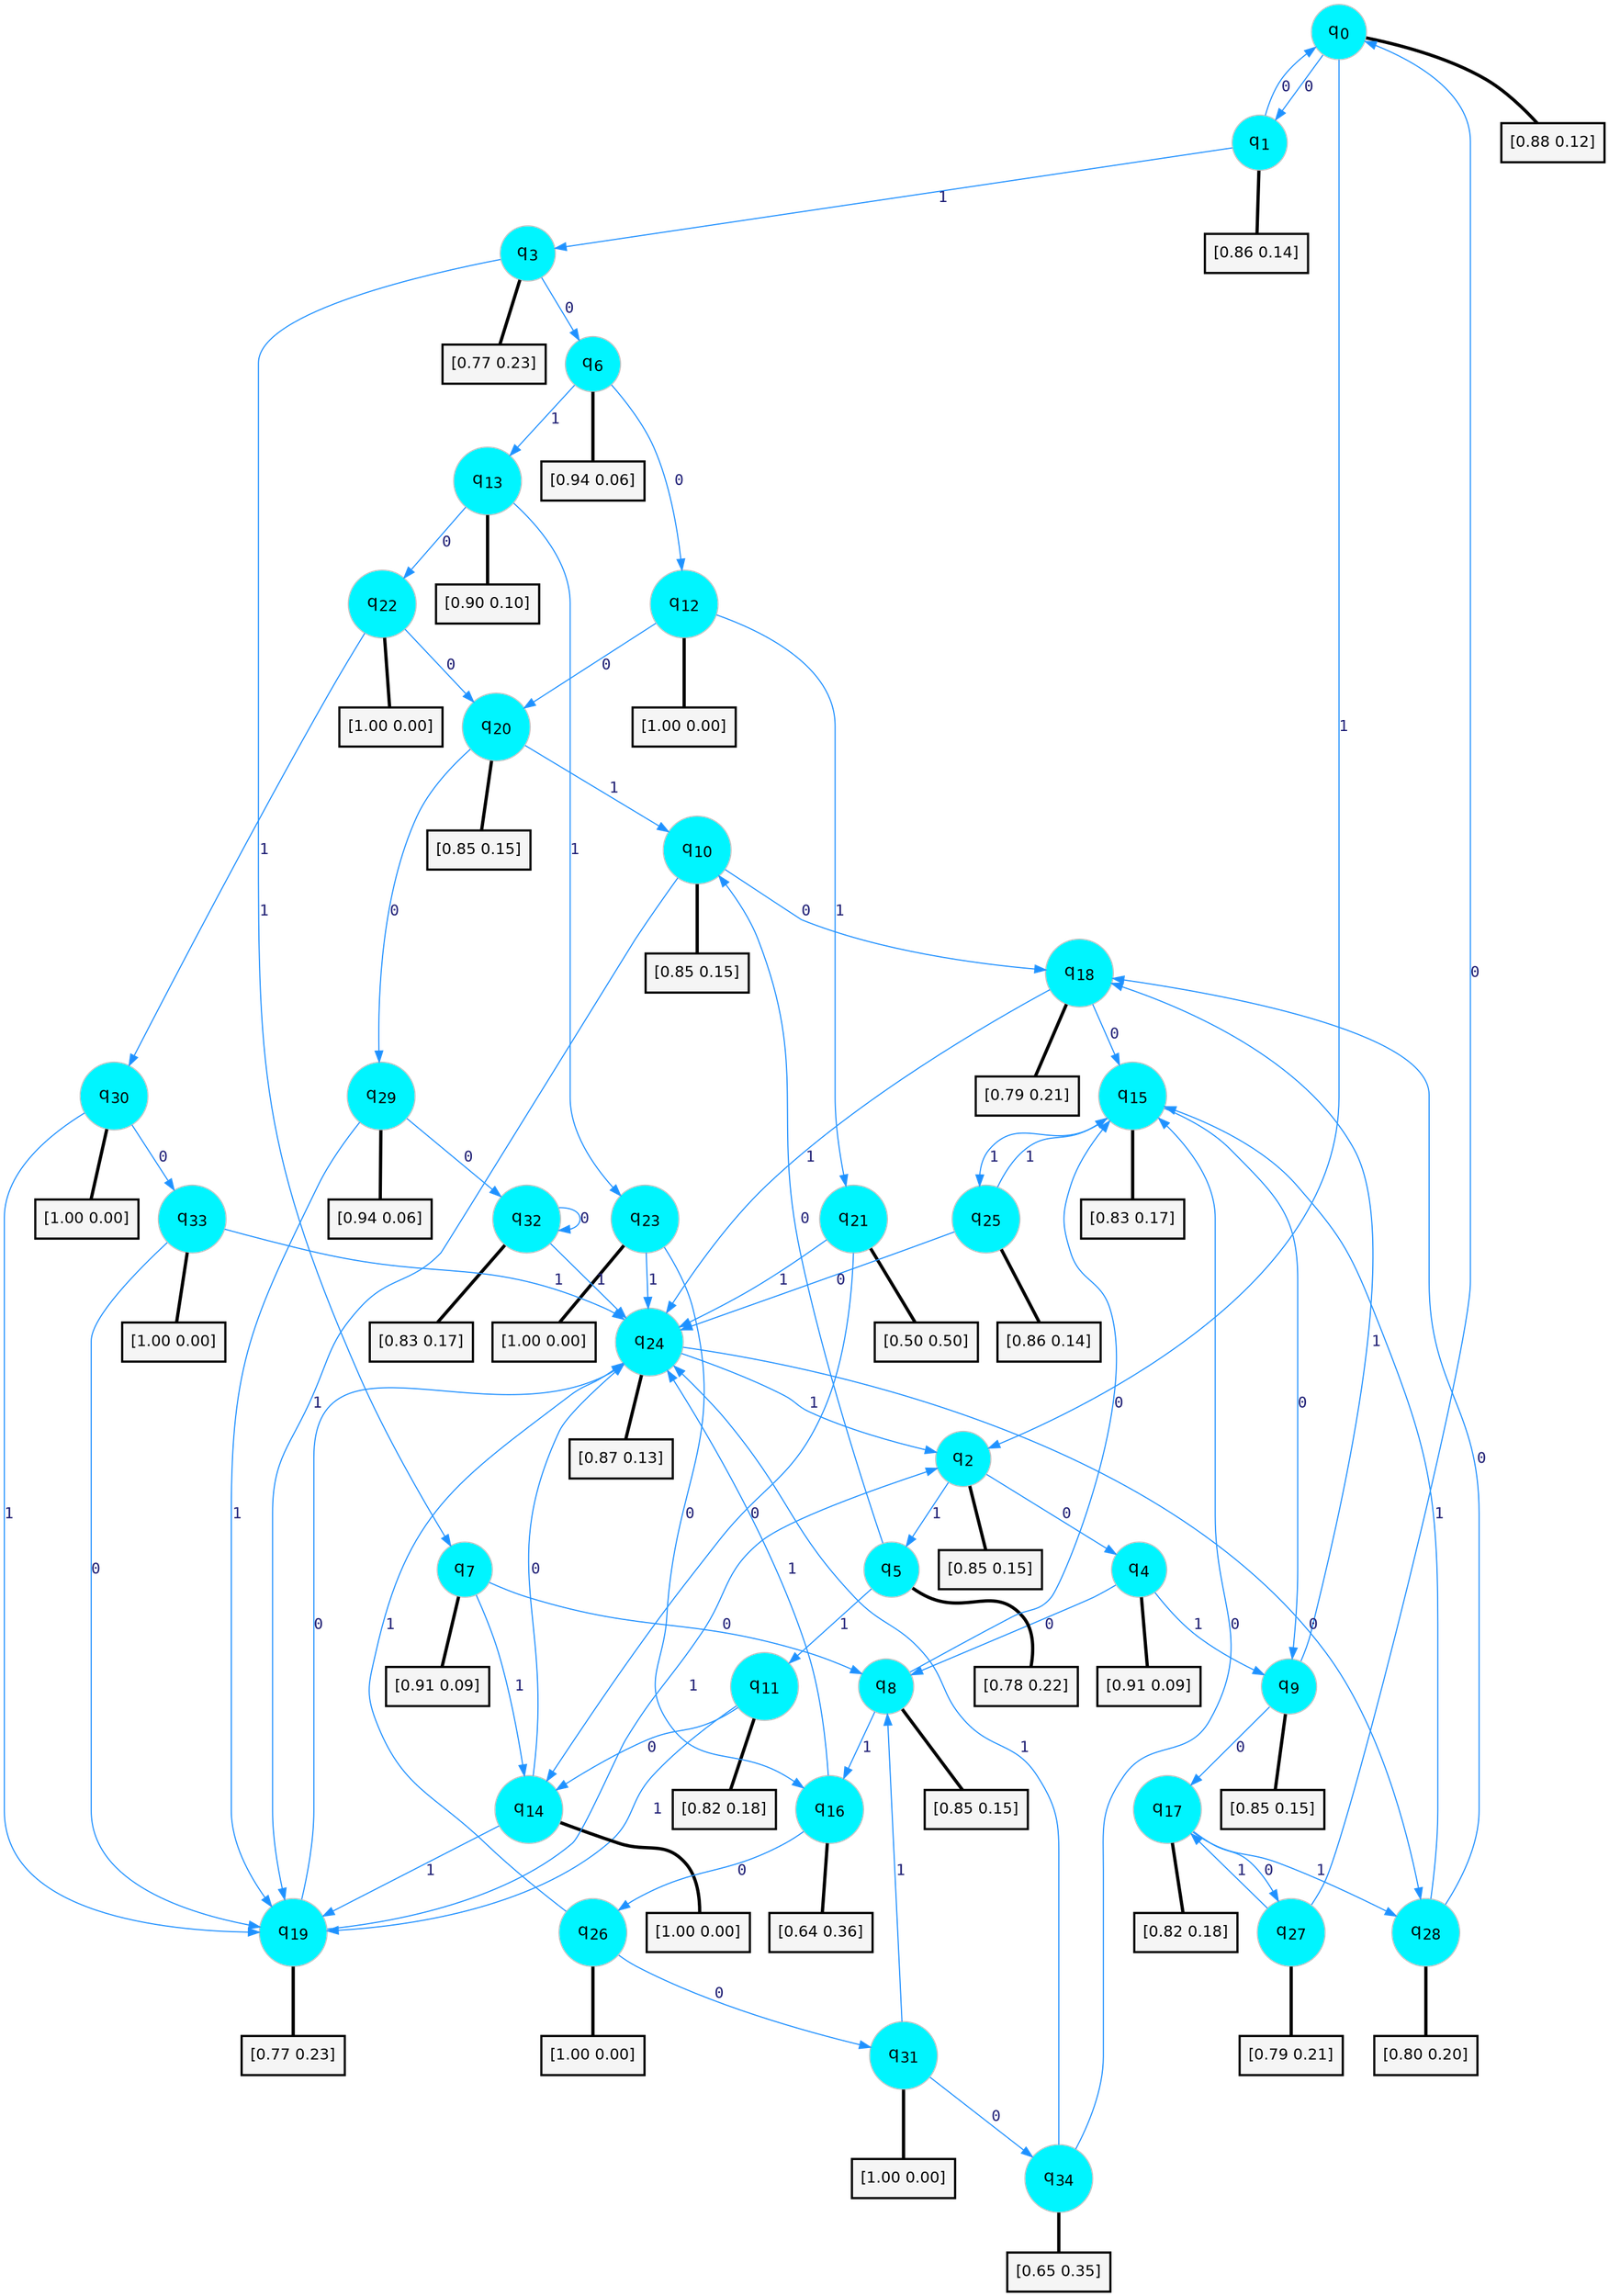 digraph G {
graph [
bgcolor=transparent, dpi=300, rankdir=TD, size="40,25"];
node [
color=gray, fillcolor=turquoise1, fontcolor=black, fontname=Helvetica, fontsize=16, fontweight=bold, shape=circle, style=filled];
edge [
arrowsize=1, color=dodgerblue1, fontcolor=midnightblue, fontname=courier, fontweight=bold, penwidth=1, style=solid, weight=20];
0[label=<q<SUB>0</SUB>>];
1[label=<q<SUB>1</SUB>>];
2[label=<q<SUB>2</SUB>>];
3[label=<q<SUB>3</SUB>>];
4[label=<q<SUB>4</SUB>>];
5[label=<q<SUB>5</SUB>>];
6[label=<q<SUB>6</SUB>>];
7[label=<q<SUB>7</SUB>>];
8[label=<q<SUB>8</SUB>>];
9[label=<q<SUB>9</SUB>>];
10[label=<q<SUB>10</SUB>>];
11[label=<q<SUB>11</SUB>>];
12[label=<q<SUB>12</SUB>>];
13[label=<q<SUB>13</SUB>>];
14[label=<q<SUB>14</SUB>>];
15[label=<q<SUB>15</SUB>>];
16[label=<q<SUB>16</SUB>>];
17[label=<q<SUB>17</SUB>>];
18[label=<q<SUB>18</SUB>>];
19[label=<q<SUB>19</SUB>>];
20[label=<q<SUB>20</SUB>>];
21[label=<q<SUB>21</SUB>>];
22[label=<q<SUB>22</SUB>>];
23[label=<q<SUB>23</SUB>>];
24[label=<q<SUB>24</SUB>>];
25[label=<q<SUB>25</SUB>>];
26[label=<q<SUB>26</SUB>>];
27[label=<q<SUB>27</SUB>>];
28[label=<q<SUB>28</SUB>>];
29[label=<q<SUB>29</SUB>>];
30[label=<q<SUB>30</SUB>>];
31[label=<q<SUB>31</SUB>>];
32[label=<q<SUB>32</SUB>>];
33[label=<q<SUB>33</SUB>>];
34[label=<q<SUB>34</SUB>>];
35[label="[0.88 0.12]", shape=box,fontcolor=black, fontname=Helvetica, fontsize=14, penwidth=2, fillcolor=whitesmoke,color=black];
36[label="[0.86 0.14]", shape=box,fontcolor=black, fontname=Helvetica, fontsize=14, penwidth=2, fillcolor=whitesmoke,color=black];
37[label="[0.85 0.15]", shape=box,fontcolor=black, fontname=Helvetica, fontsize=14, penwidth=2, fillcolor=whitesmoke,color=black];
38[label="[0.77 0.23]", shape=box,fontcolor=black, fontname=Helvetica, fontsize=14, penwidth=2, fillcolor=whitesmoke,color=black];
39[label="[0.91 0.09]", shape=box,fontcolor=black, fontname=Helvetica, fontsize=14, penwidth=2, fillcolor=whitesmoke,color=black];
40[label="[0.78 0.22]", shape=box,fontcolor=black, fontname=Helvetica, fontsize=14, penwidth=2, fillcolor=whitesmoke,color=black];
41[label="[0.94 0.06]", shape=box,fontcolor=black, fontname=Helvetica, fontsize=14, penwidth=2, fillcolor=whitesmoke,color=black];
42[label="[0.91 0.09]", shape=box,fontcolor=black, fontname=Helvetica, fontsize=14, penwidth=2, fillcolor=whitesmoke,color=black];
43[label="[0.85 0.15]", shape=box,fontcolor=black, fontname=Helvetica, fontsize=14, penwidth=2, fillcolor=whitesmoke,color=black];
44[label="[0.85 0.15]", shape=box,fontcolor=black, fontname=Helvetica, fontsize=14, penwidth=2, fillcolor=whitesmoke,color=black];
45[label="[0.85 0.15]", shape=box,fontcolor=black, fontname=Helvetica, fontsize=14, penwidth=2, fillcolor=whitesmoke,color=black];
46[label="[0.82 0.18]", shape=box,fontcolor=black, fontname=Helvetica, fontsize=14, penwidth=2, fillcolor=whitesmoke,color=black];
47[label="[1.00 0.00]", shape=box,fontcolor=black, fontname=Helvetica, fontsize=14, penwidth=2, fillcolor=whitesmoke,color=black];
48[label="[0.90 0.10]", shape=box,fontcolor=black, fontname=Helvetica, fontsize=14, penwidth=2, fillcolor=whitesmoke,color=black];
49[label="[1.00 0.00]", shape=box,fontcolor=black, fontname=Helvetica, fontsize=14, penwidth=2, fillcolor=whitesmoke,color=black];
50[label="[0.83 0.17]", shape=box,fontcolor=black, fontname=Helvetica, fontsize=14, penwidth=2, fillcolor=whitesmoke,color=black];
51[label="[0.64 0.36]", shape=box,fontcolor=black, fontname=Helvetica, fontsize=14, penwidth=2, fillcolor=whitesmoke,color=black];
52[label="[0.82 0.18]", shape=box,fontcolor=black, fontname=Helvetica, fontsize=14, penwidth=2, fillcolor=whitesmoke,color=black];
53[label="[0.79 0.21]", shape=box,fontcolor=black, fontname=Helvetica, fontsize=14, penwidth=2, fillcolor=whitesmoke,color=black];
54[label="[0.77 0.23]", shape=box,fontcolor=black, fontname=Helvetica, fontsize=14, penwidth=2, fillcolor=whitesmoke,color=black];
55[label="[0.85 0.15]", shape=box,fontcolor=black, fontname=Helvetica, fontsize=14, penwidth=2, fillcolor=whitesmoke,color=black];
56[label="[0.50 0.50]", shape=box,fontcolor=black, fontname=Helvetica, fontsize=14, penwidth=2, fillcolor=whitesmoke,color=black];
57[label="[1.00 0.00]", shape=box,fontcolor=black, fontname=Helvetica, fontsize=14, penwidth=2, fillcolor=whitesmoke,color=black];
58[label="[1.00 0.00]", shape=box,fontcolor=black, fontname=Helvetica, fontsize=14, penwidth=2, fillcolor=whitesmoke,color=black];
59[label="[0.87 0.13]", shape=box,fontcolor=black, fontname=Helvetica, fontsize=14, penwidth=2, fillcolor=whitesmoke,color=black];
60[label="[0.86 0.14]", shape=box,fontcolor=black, fontname=Helvetica, fontsize=14, penwidth=2, fillcolor=whitesmoke,color=black];
61[label="[1.00 0.00]", shape=box,fontcolor=black, fontname=Helvetica, fontsize=14, penwidth=2, fillcolor=whitesmoke,color=black];
62[label="[0.79 0.21]", shape=box,fontcolor=black, fontname=Helvetica, fontsize=14, penwidth=2, fillcolor=whitesmoke,color=black];
63[label="[0.80 0.20]", shape=box,fontcolor=black, fontname=Helvetica, fontsize=14, penwidth=2, fillcolor=whitesmoke,color=black];
64[label="[0.94 0.06]", shape=box,fontcolor=black, fontname=Helvetica, fontsize=14, penwidth=2, fillcolor=whitesmoke,color=black];
65[label="[1.00 0.00]", shape=box,fontcolor=black, fontname=Helvetica, fontsize=14, penwidth=2, fillcolor=whitesmoke,color=black];
66[label="[1.00 0.00]", shape=box,fontcolor=black, fontname=Helvetica, fontsize=14, penwidth=2, fillcolor=whitesmoke,color=black];
67[label="[0.83 0.17]", shape=box,fontcolor=black, fontname=Helvetica, fontsize=14, penwidth=2, fillcolor=whitesmoke,color=black];
68[label="[1.00 0.00]", shape=box,fontcolor=black, fontname=Helvetica, fontsize=14, penwidth=2, fillcolor=whitesmoke,color=black];
69[label="[0.65 0.35]", shape=box,fontcolor=black, fontname=Helvetica, fontsize=14, penwidth=2, fillcolor=whitesmoke,color=black];
0->1 [label=0];
0->2 [label=1];
0->35 [arrowhead=none, penwidth=3,color=black];
1->0 [label=0];
1->3 [label=1];
1->36 [arrowhead=none, penwidth=3,color=black];
2->4 [label=0];
2->5 [label=1];
2->37 [arrowhead=none, penwidth=3,color=black];
3->6 [label=0];
3->7 [label=1];
3->38 [arrowhead=none, penwidth=3,color=black];
4->8 [label=0];
4->9 [label=1];
4->39 [arrowhead=none, penwidth=3,color=black];
5->10 [label=0];
5->11 [label=1];
5->40 [arrowhead=none, penwidth=3,color=black];
6->12 [label=0];
6->13 [label=1];
6->41 [arrowhead=none, penwidth=3,color=black];
7->8 [label=0];
7->14 [label=1];
7->42 [arrowhead=none, penwidth=3,color=black];
8->15 [label=0];
8->16 [label=1];
8->43 [arrowhead=none, penwidth=3,color=black];
9->17 [label=0];
9->18 [label=1];
9->44 [arrowhead=none, penwidth=3,color=black];
10->18 [label=0];
10->19 [label=1];
10->45 [arrowhead=none, penwidth=3,color=black];
11->14 [label=0];
11->19 [label=1];
11->46 [arrowhead=none, penwidth=3,color=black];
12->20 [label=0];
12->21 [label=1];
12->47 [arrowhead=none, penwidth=3,color=black];
13->22 [label=0];
13->23 [label=1];
13->48 [arrowhead=none, penwidth=3,color=black];
14->24 [label=0];
14->19 [label=1];
14->49 [arrowhead=none, penwidth=3,color=black];
15->9 [label=0];
15->25 [label=1];
15->50 [arrowhead=none, penwidth=3,color=black];
16->26 [label=0];
16->24 [label=1];
16->51 [arrowhead=none, penwidth=3,color=black];
17->27 [label=0];
17->28 [label=1];
17->52 [arrowhead=none, penwidth=3,color=black];
18->15 [label=0];
18->24 [label=1];
18->53 [arrowhead=none, penwidth=3,color=black];
19->24 [label=0];
19->2 [label=1];
19->54 [arrowhead=none, penwidth=3,color=black];
20->29 [label=0];
20->10 [label=1];
20->55 [arrowhead=none, penwidth=3,color=black];
21->14 [label=0];
21->24 [label=1];
21->56 [arrowhead=none, penwidth=3,color=black];
22->20 [label=0];
22->30 [label=1];
22->57 [arrowhead=none, penwidth=3,color=black];
23->16 [label=0];
23->24 [label=1];
23->58 [arrowhead=none, penwidth=3,color=black];
24->28 [label=0];
24->2 [label=1];
24->59 [arrowhead=none, penwidth=3,color=black];
25->24 [label=0];
25->15 [label=1];
25->60 [arrowhead=none, penwidth=3,color=black];
26->31 [label=0];
26->24 [label=1];
26->61 [arrowhead=none, penwidth=3,color=black];
27->0 [label=0];
27->17 [label=1];
27->62 [arrowhead=none, penwidth=3,color=black];
28->18 [label=0];
28->15 [label=1];
28->63 [arrowhead=none, penwidth=3,color=black];
29->32 [label=0];
29->19 [label=1];
29->64 [arrowhead=none, penwidth=3,color=black];
30->33 [label=0];
30->19 [label=1];
30->65 [arrowhead=none, penwidth=3,color=black];
31->34 [label=0];
31->8 [label=1];
31->66 [arrowhead=none, penwidth=3,color=black];
32->32 [label=0];
32->24 [label=1];
32->67 [arrowhead=none, penwidth=3,color=black];
33->19 [label=0];
33->24 [label=1];
33->68 [arrowhead=none, penwidth=3,color=black];
34->15 [label=0];
34->24 [label=1];
34->69 [arrowhead=none, penwidth=3,color=black];
}
